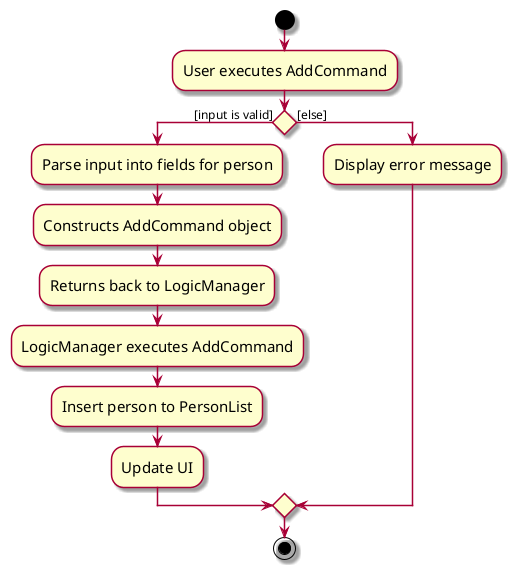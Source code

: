@startuml
skin rose
skinparam ActivityFontSize 15
skinparam ArrowFontSize 12
start
:User executes AddCommand;

'Since the beta syntax does not support placing the condition outside the
'diamond we place it as the true branch instead.

if () then ([input is valid])
    :Parse input into fields for person;
    :Constructs AddCommand object;
    :Returns back to LogicManager;
    :LogicManager executes AddCommand;
    :Insert person to PersonList;
    :Update UI;
else ([else])
:Display error message;

endif
stop
@enduml
